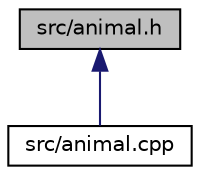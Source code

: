digraph "src/animal.h"
{
 // LATEX_PDF_SIZE
  edge [fontname="Helvetica",fontsize="10",labelfontname="Helvetica",labelfontsize="10"];
  node [fontname="Helvetica",fontsize="10",shape=record];
  Node1 [label="src/animal.h",height=0.2,width=0.4,color="black", fillcolor="grey75", style="filled", fontcolor="black",tooltip="Base and inherited classes about animal."];
  Node1 -> Node2 [dir="back",color="midnightblue",fontsize="10",style="solid",fontname="Helvetica"];
  Node2 [label="src/animal.cpp",height=0.2,width=0.4,color="black", fillcolor="white", style="filled",URL="$animal_8cpp.html",tooltip=" "];
}
